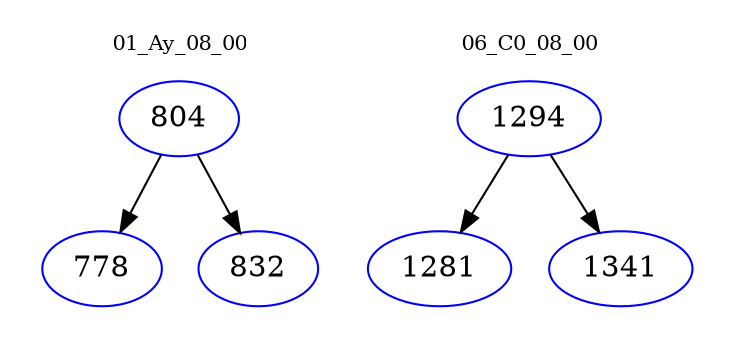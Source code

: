 digraph{
subgraph cluster_0 {
color = white
label = "01_Ay_08_00";
fontsize=10;
T0_804 [label="804", color="blue"]
T0_804 -> T0_778 [color="black"]
T0_778 [label="778", color="blue"]
T0_804 -> T0_832 [color="black"]
T0_832 [label="832", color="blue"]
}
subgraph cluster_1 {
color = white
label = "06_C0_08_00";
fontsize=10;
T1_1294 [label="1294", color="blue"]
T1_1294 -> T1_1281 [color="black"]
T1_1281 [label="1281", color="blue"]
T1_1294 -> T1_1341 [color="black"]
T1_1341 [label="1341", color="blue"]
}
}
